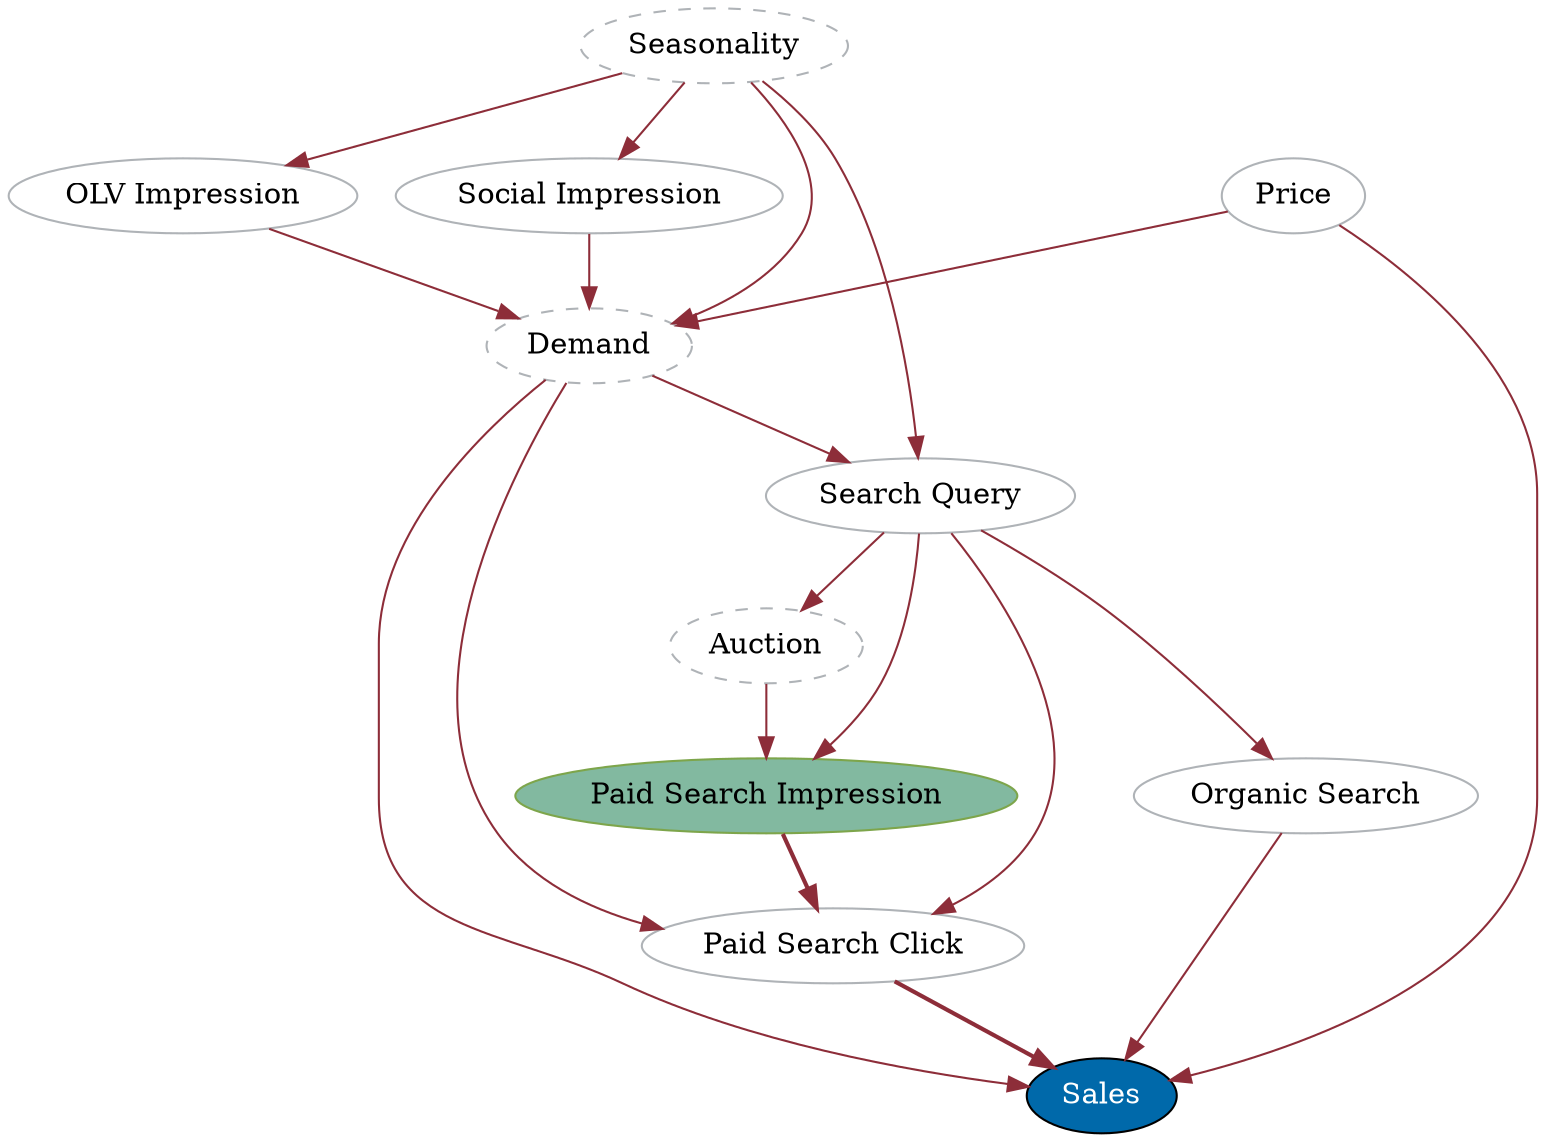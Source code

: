 digraph "Paid Media on Sales" {
  splines=spline;
  overlap=false;
  start=1;
  //Exposure
  "Paid Search Impression" [color="#7DA54B" fillcolor="#82B9A0" style=filled];
  //Outcome
  Sales [fillcolor="#0069AA" fontcolor=white style=filled];
  //Adjusted
  //Price [fillcolor="#AFB3B7" style=filled]
  //Un-Observed
  "OLV Impression", "Social Impression" [color="#AFB3B7"]; 
  "Search Query", "Paid Search Click", Price, "Organic Search" [color="#AFB3B7"];
  //Un-Observable
  Seasonality, Demand, Auction [color="#AFB3B7" style=dashed];
  Seasonality -> "OLV Impression" [color="#8D2D39"];
  "OLV Impression" -> Demand [color="#8D2D39"];
  Seasonality -> Demand [color="#8D2D39"];
  Seasonality -> "Social Impression" [color="#8D2D39"];
  "Social Impression" -> Demand [color="#8D2D39"];
  "Search Query" -> Auction [color="#8D2D39"];
  "Search Query" -> "Paid Search Impression" [color="#8D2D39"];
  Auction -> "Paid Search Impression" [color="#8D2D39"];
  Demand -> "Search Query" [color="#8D2D39"];
  Seasonality -> "Search Query" [color="#8D2D39"];
  "Paid Search Impression" -> "Paid Search Click" [color="#8D2D39" style=bold];
  Demand -> "Paid Search Click" [color="#8D2D39"];
  "Search Query" -> "Paid Search Click" [color="#8D2D39"];
  "Search Query" -> "Organic Search" [color="#8D2D39"];
  "Organic Search" -> Sales [color="#8D2D39"];
  Demand -> Sales [color="#8D2D39"];
  "Paid Search Click" -> Sales [color="#8D2D39" style=bold];
  Price -> Demand [color="#8D2D39"];
  Price -> Sales [color="#8D2D39"];
}